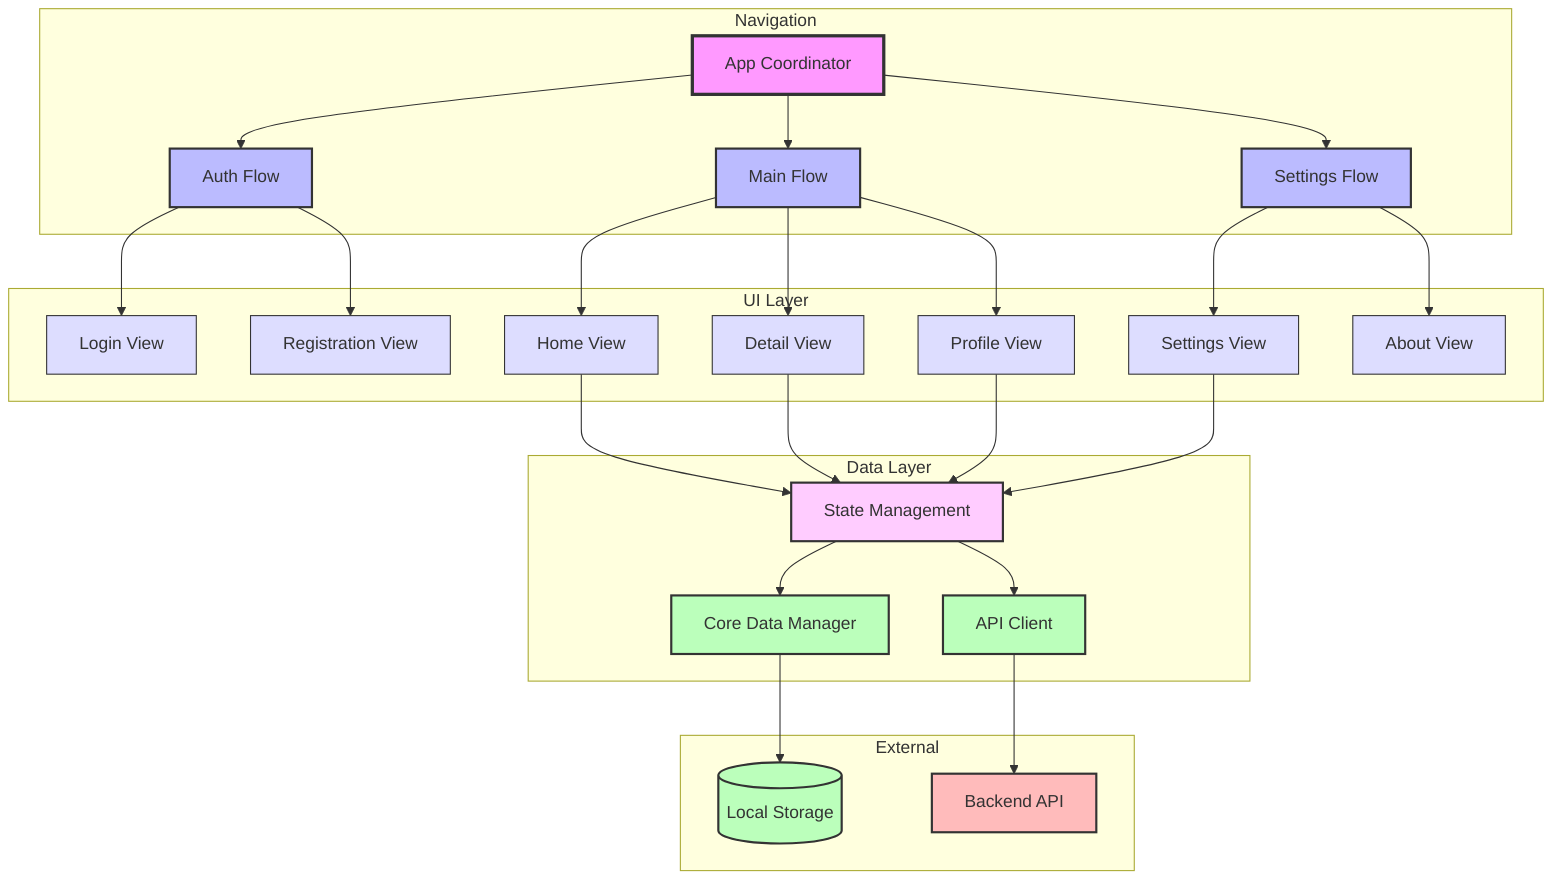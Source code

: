 graph TD
    A[App Coordinator] --> B[Auth Flow]
    A --> C[Main Flow]
    A --> D[Settings Flow]
    
    B --> E[Login View]
    B --> F[Registration View]
    
    C --> G[Home View]
    C --> H[Detail View]
    C --> I[Profile View]
    
    D --> J[Settings View]
    D --> K[About View]
    
    L[Core Data Manager] --> M[(Local Storage)]
    N[API Client] --> O[Backend API]
    
    P[State Management] --> L
    P --> N
    
    G --> P
    H --> P
    I --> P
    J --> P
    
    subgraph UI Layer
        E
        F
        G
        H
        I
        J
        K
    end
    
    subgraph Data Layer
        L
        N
        P
    end
    
    subgraph Navigation
        A
        B
        C
        D
    end
    
    subgraph External
        M
        O
    end
    
    style A fill:#f9f,stroke:#333,stroke-width:3px
    style B fill:#bbf,stroke:#333,stroke-width:2px
    style C fill:#bbf,stroke:#333,stroke-width:2px
    style D fill:#bbf,stroke:#333,stroke-width:2px
    style E fill:#ddf,stroke:#333,stroke-width:1px
    style F fill:#ddf,stroke:#333,stroke-width:1px
    style G fill:#ddf,stroke:#333,stroke-width:1px
    style H fill:#ddf,stroke:#333,stroke-width:1px
    style I fill:#ddf,stroke:#333,stroke-width:1px
    style J fill:#ddf,stroke:#333,stroke-width:1px
    style K fill:#ddf,stroke:#333,stroke-width:1px
    style L fill:#bfb,stroke:#333,stroke-width:2px
    style M fill:#bfb,stroke:#333,stroke-width:2px
    style N fill:#bfb,stroke:#333,stroke-width:2px
    style O fill:#fbb,stroke:#333,stroke-width:2px
    style P fill:#fcf,stroke:#333,stroke-width:2px